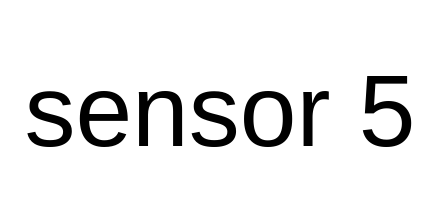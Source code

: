 <mxfile version="14.7.10" type="github">
  <diagram id="6hxC9k_Fc9zlmSMF82AI" name="Page-1">
    <mxGraphModel dx="1038" dy="491" grid="1" gridSize="10" guides="1" tooltips="1" connect="1" arrows="1" fold="1" page="1" pageScale="1" pageWidth="827" pageHeight="1169" math="0" shadow="0">
      <root>
        <mxCell id="0" />
        <mxCell id="1" parent="0" />
        <mxCell id="pxXgaV9ZZmpURiwbb6V4-1" value="&lt;font style=&quot;font-size: 51px&quot;&gt;sensor 5&lt;/font&gt;" style="text;html=1;strokeColor=none;fillColor=none;align=center;verticalAlign=middle;whiteSpace=wrap;rounded=0;" vertex="1" parent="1">
          <mxGeometry x="390" y="203" width="220" height="110" as="geometry" />
        </mxCell>
      </root>
    </mxGraphModel>
  </diagram>
</mxfile>
